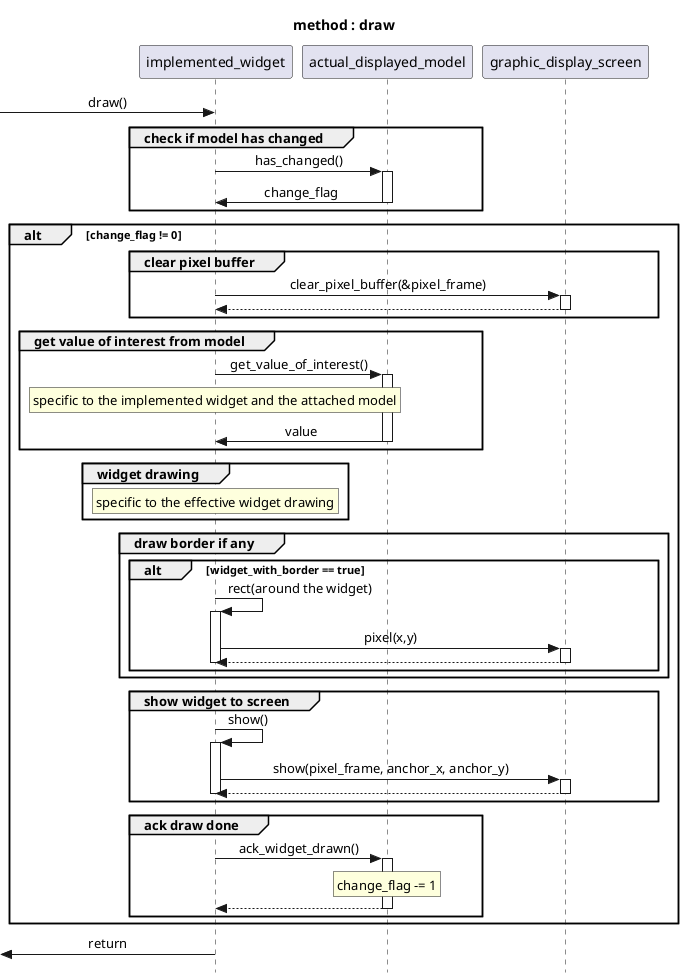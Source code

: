 @startuml draw
title method : draw
skinparam style strictuml
skinparam SequenceMessageAlignment center
[-> implemented_widget : draw()
group check if model has changed
actual_displayed_model <- implemented_widget ++: has_changed()
actual_displayed_model -> implemented_widget --: change_flag
end
alt change_flag != 0

group clear pixel buffer
implemented_widget -> graphic_display_screen ++: clear_pixel_buffer(&pixel_frame)
return
end
group get value of interest from model
actual_displayed_model <- implemented_widget ++: get_value_of_interest()
rnote over implemented_widget : specific to the implemented widget and the attached model
actual_displayed_model -> implemented_widget --: value
end
group widget drawing
rnote over implemented_widget : specific to the effective widget drawing
end

group draw border if any
alt widget_with_border == true
implemented_widget -> implemented_widget ++: rect(around the widget)
implemented_widget -> graphic_display_screen ++: pixel(x,y)
return
deactivate implemented_widget
end
end
group show widget to screen
implemented_widget-> implemented_widget ++ : show()
implemented_widget -> graphic_display_screen ++: show(pixel_frame, anchor_x, anchor_y)
return
deactivate implemented_widget
end

group ack draw done 
implemented_widget -> actual_displayed_model ++: ack_widget_drawn()
rnote over actual_displayed_model : change_flag -= 1
return
end

end
[<- implemented_widget: return
@enduml


